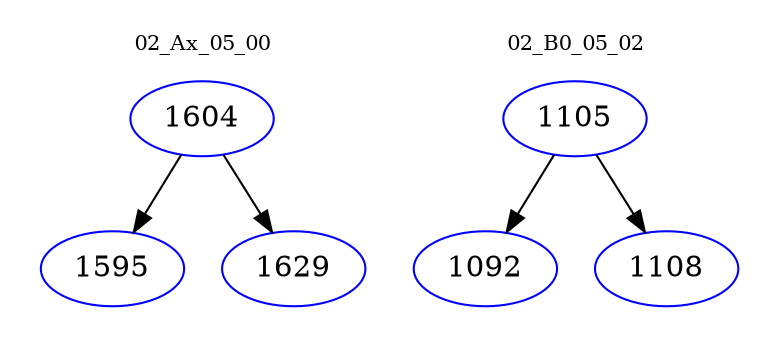 digraph{
subgraph cluster_0 {
color = white
label = "02_Ax_05_00";
fontsize=10;
T0_1604 [label="1604", color="blue"]
T0_1604 -> T0_1595 [color="black"]
T0_1595 [label="1595", color="blue"]
T0_1604 -> T0_1629 [color="black"]
T0_1629 [label="1629", color="blue"]
}
subgraph cluster_1 {
color = white
label = "02_B0_05_02";
fontsize=10;
T1_1105 [label="1105", color="blue"]
T1_1105 -> T1_1092 [color="black"]
T1_1092 [label="1092", color="blue"]
T1_1105 -> T1_1108 [color="black"]
T1_1108 [label="1108", color="blue"]
}
}
